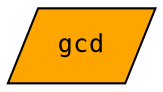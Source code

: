 digraph gcd_cg
{
  graph [rankdir="TB", nodesep = "0.175"];
  node [fontname="Courier", fontsize="12", style="filled"];
  edge [fontname="Courier", fontsize="12"];

  gcd  [label="gcd", ntype="node", argix="-1", dataspec="na", bb="-1", shape="parallelogram", fillcolor="orange"];


}
